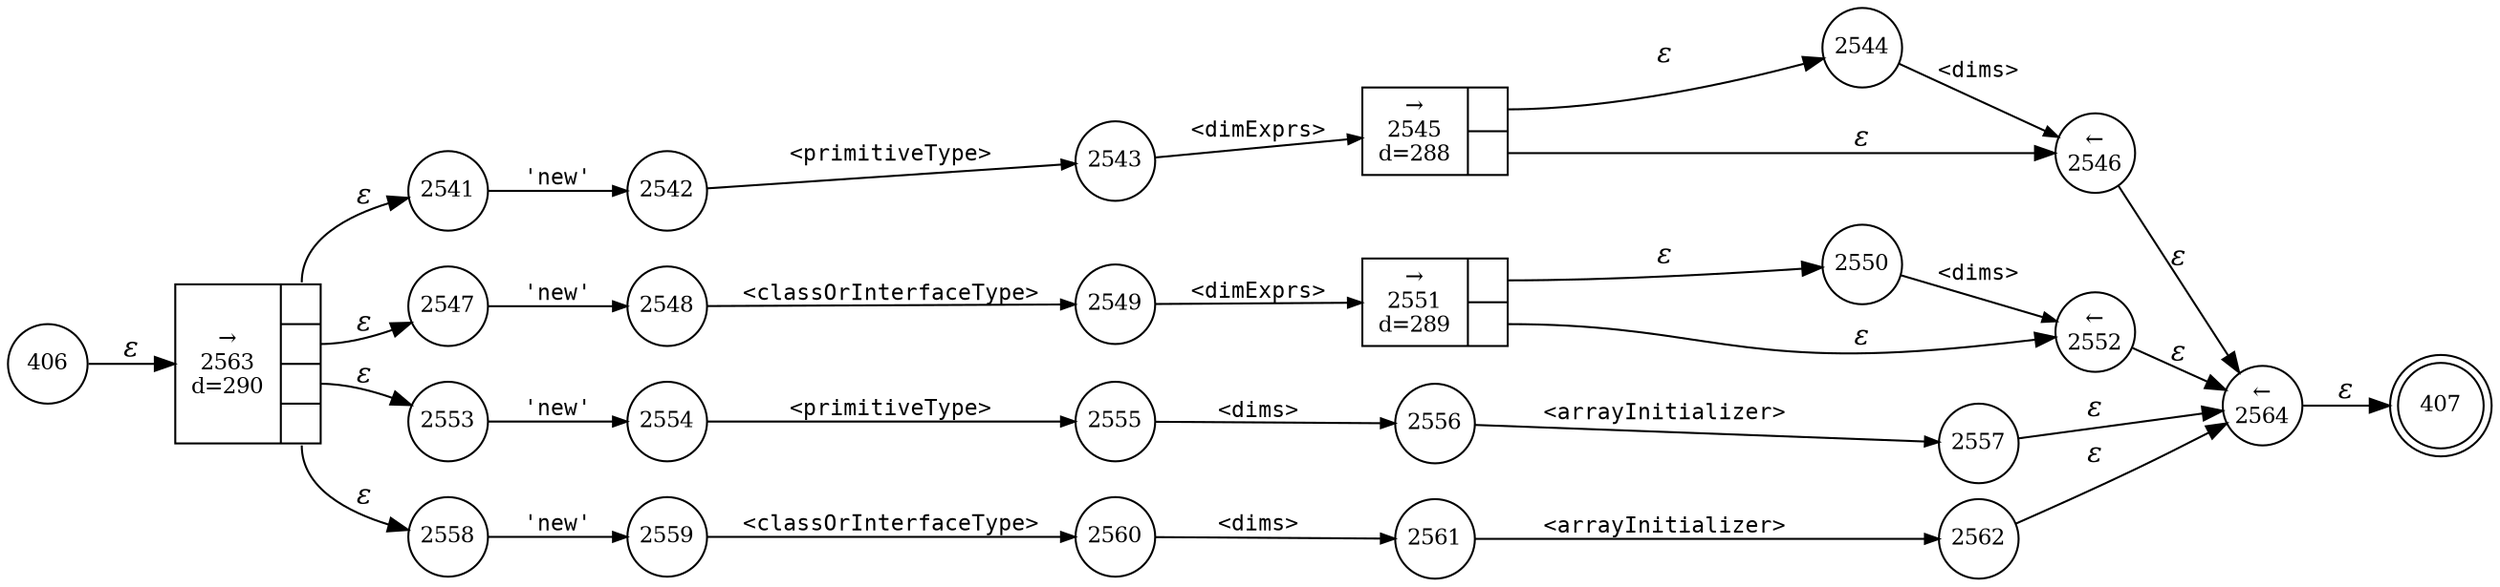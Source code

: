 digraph ATN {
rankdir=LR;
s407[fontsize=11, label="407", shape=doublecircle, fixedsize=true, width=.6];
s2560[fontsize=11,label="2560", shape=circle, fixedsize=true, width=.55, peripheries=1];
s2561[fontsize=11,label="2561", shape=circle, fixedsize=true, width=.55, peripheries=1];
s2562[fontsize=11,label="2562", shape=circle, fixedsize=true, width=.55, peripheries=1];
s2563[fontsize=11,label="{&rarr;\n2563\nd=290|{<p0>|<p1>|<p2>|<p3>}}", shape=record, fixedsize=false, peripheries=1];
s2564[fontsize=11,label="&larr;\n2564", shape=circle, fixedsize=true, width=.55, peripheries=1];
s406[fontsize=11,label="406", shape=circle, fixedsize=true, width=.55, peripheries=1];
s2541[fontsize=11,label="2541", shape=circle, fixedsize=true, width=.55, peripheries=1];
s2542[fontsize=11,label="2542", shape=circle, fixedsize=true, width=.55, peripheries=1];
s2543[fontsize=11,label="2543", shape=circle, fixedsize=true, width=.55, peripheries=1];
s2544[fontsize=11,label="2544", shape=circle, fixedsize=true, width=.55, peripheries=1];
s2545[fontsize=11,label="{&rarr;\n2545\nd=288|{<p0>|<p1>}}", shape=record, fixedsize=false, peripheries=1];
s2546[fontsize=11,label="&larr;\n2546", shape=circle, fixedsize=true, width=.55, peripheries=1];
s2547[fontsize=11,label="2547", shape=circle, fixedsize=true, width=.55, peripheries=1];
s2548[fontsize=11,label="2548", shape=circle, fixedsize=true, width=.55, peripheries=1];
s2549[fontsize=11,label="2549", shape=circle, fixedsize=true, width=.55, peripheries=1];
s2550[fontsize=11,label="2550", shape=circle, fixedsize=true, width=.55, peripheries=1];
s2551[fontsize=11,label="{&rarr;\n2551\nd=289|{<p0>|<p1>}}", shape=record, fixedsize=false, peripheries=1];
s2552[fontsize=11,label="&larr;\n2552", shape=circle, fixedsize=true, width=.55, peripheries=1];
s2553[fontsize=11,label="2553", shape=circle, fixedsize=true, width=.55, peripheries=1];
s2554[fontsize=11,label="2554", shape=circle, fixedsize=true, width=.55, peripheries=1];
s2555[fontsize=11,label="2555", shape=circle, fixedsize=true, width=.55, peripheries=1];
s2556[fontsize=11,label="2556", shape=circle, fixedsize=true, width=.55, peripheries=1];
s2557[fontsize=11,label="2557", shape=circle, fixedsize=true, width=.55, peripheries=1];
s2558[fontsize=11,label="2558", shape=circle, fixedsize=true, width=.55, peripheries=1];
s2559[fontsize=11,label="2559", shape=circle, fixedsize=true, width=.55, peripheries=1];
s406 -> s2563 [fontname="Times-Italic", label="&epsilon;"];
s2563:p0 -> s2541 [fontname="Times-Italic", label="&epsilon;"];
s2563:p1 -> s2547 [fontname="Times-Italic", label="&epsilon;"];
s2563:p2 -> s2553 [fontname="Times-Italic", label="&epsilon;"];
s2563:p3 -> s2558 [fontname="Times-Italic", label="&epsilon;"];
s2541 -> s2542 [fontsize=11, fontname="Courier", arrowsize=.7, label = "'new'", arrowhead = normal];
s2547 -> s2548 [fontsize=11, fontname="Courier", arrowsize=.7, label = "'new'", arrowhead = normal];
s2553 -> s2554 [fontsize=11, fontname="Courier", arrowsize=.7, label = "'new'", arrowhead = normal];
s2558 -> s2559 [fontsize=11, fontname="Courier", arrowsize=.7, label = "'new'", arrowhead = normal];
s2542 -> s2543 [fontsize=11, fontname="Courier", arrowsize=.7, label = "<primitiveType>", arrowhead = normal];
s2548 -> s2549 [fontsize=11, fontname="Courier", arrowsize=.7, label = "<classOrInterfaceType>", arrowhead = normal];
s2554 -> s2555 [fontsize=11, fontname="Courier", arrowsize=.7, label = "<primitiveType>", arrowhead = normal];
s2559 -> s2560 [fontsize=11, fontname="Courier", arrowsize=.7, label = "<classOrInterfaceType>", arrowhead = normal];
s2543 -> s2545 [fontsize=11, fontname="Courier", arrowsize=.7, label = "<dimExprs>", arrowhead = normal];
s2549 -> s2551 [fontsize=11, fontname="Courier", arrowsize=.7, label = "<dimExprs>", arrowhead = normal];
s2555 -> s2556 [fontsize=11, fontname="Courier", arrowsize=.7, label = "<dims>", arrowhead = normal];
s2560 -> s2561 [fontsize=11, fontname="Courier", arrowsize=.7, label = "<dims>", arrowhead = normal];
s2545:p0 -> s2544 [fontname="Times-Italic", label="&epsilon;"];
s2545:p1 -> s2546 [fontname="Times-Italic", label="&epsilon;"];
s2551:p0 -> s2550 [fontname="Times-Italic", label="&epsilon;"];
s2551:p1 -> s2552 [fontname="Times-Italic", label="&epsilon;"];
s2556 -> s2557 [fontsize=11, fontname="Courier", arrowsize=.7, label = "<arrayInitializer>", arrowhead = normal];
s2561 -> s2562 [fontsize=11, fontname="Courier", arrowsize=.7, label = "<arrayInitializer>", arrowhead = normal];
s2544 -> s2546 [fontsize=11, fontname="Courier", arrowsize=.7, label = "<dims>", arrowhead = normal];
s2546 -> s2564 [fontname="Times-Italic", label="&epsilon;"];
s2550 -> s2552 [fontsize=11, fontname="Courier", arrowsize=.7, label = "<dims>", arrowhead = normal];
s2552 -> s2564 [fontname="Times-Italic", label="&epsilon;"];
s2557 -> s2564 [fontname="Times-Italic", label="&epsilon;"];
s2562 -> s2564 [fontname="Times-Italic", label="&epsilon;"];
s2564 -> s407 [fontname="Times-Italic", label="&epsilon;"];
}